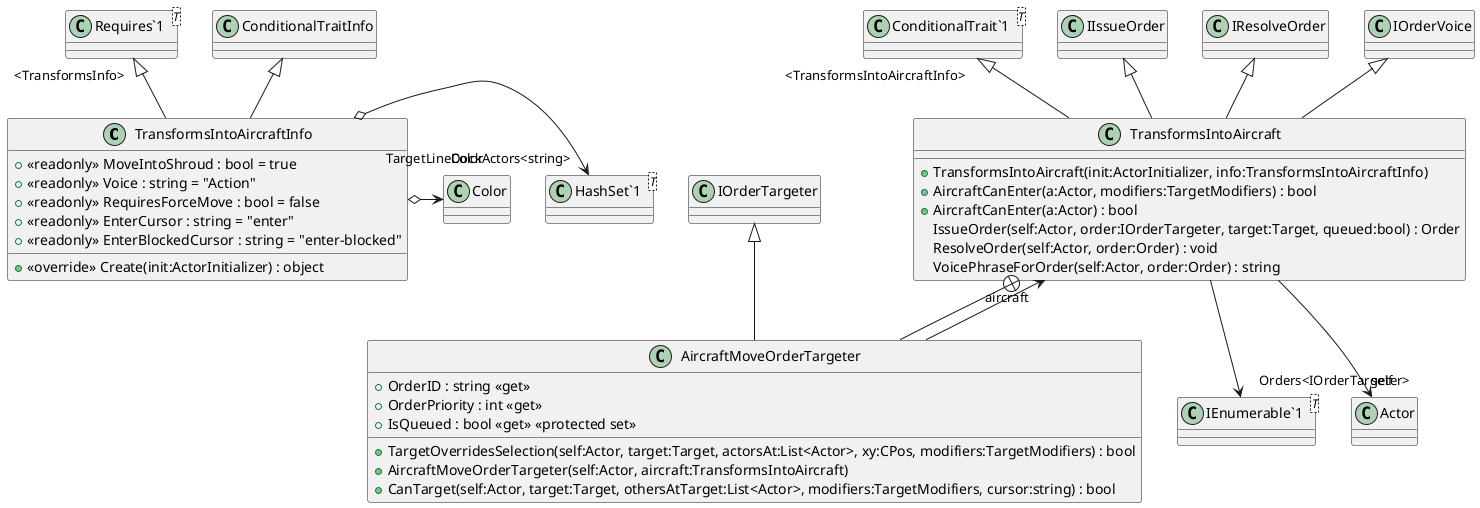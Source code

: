 @startuml
class TransformsIntoAircraftInfo {
    + <<readonly>> MoveIntoShroud : bool = true
    + <<readonly>> Voice : string = "Action"
    + <<readonly>> RequiresForceMove : bool = false
    + <<readonly>> EnterCursor : string = "enter"
    + <<readonly>> EnterBlockedCursor : string = "enter-blocked"
    + <<override>> Create(init:ActorInitializer) : object
}
class TransformsIntoAircraft {
    + TransformsIntoAircraft(init:ActorInitializer, info:TransformsIntoAircraftInfo)
    + AircraftCanEnter(a:Actor, modifiers:TargetModifiers) : bool
    + AircraftCanEnter(a:Actor) : bool
    IssueOrder(self:Actor, order:IOrderTargeter, target:Target, queued:bool) : Order
    ResolveOrder(self:Actor, order:Order) : void
    VoicePhraseForOrder(self:Actor, order:Order) : string
}
class "Requires`1"<T> {
}
class "HashSet`1"<T> {
}
class "ConditionalTrait`1"<T> {
}
class "IEnumerable`1"<T> {
}
class AircraftMoveOrderTargeter {
    + TargetOverridesSelection(self:Actor, target:Target, actorsAt:List<Actor>, xy:CPos, modifiers:TargetModifiers) : bool
    + AircraftMoveOrderTargeter(self:Actor, aircraft:TransformsIntoAircraft)
    + OrderID : string <<get>>
    + OrderPriority : int <<get>>
    + IsQueued : bool <<get>> <<protected set>>
    + CanTarget(self:Actor, target:Target, othersAtTarget:List<Actor>, modifiers:TargetModifiers, cursor:string) : bool
}
ConditionalTraitInfo <|-- TransformsIntoAircraftInfo
"Requires`1" "<TransformsInfo>" <|-- TransformsIntoAircraftInfo
TransformsIntoAircraftInfo o-> "DockActors<string>" "HashSet`1"
TransformsIntoAircraftInfo o-> "TargetLineColor" Color
"ConditionalTrait`1" "<TransformsIntoAircraftInfo>" <|-- TransformsIntoAircraft
IIssueOrder <|-- TransformsIntoAircraft
IResolveOrder <|-- TransformsIntoAircraft
IOrderVoice <|-- TransformsIntoAircraft
TransformsIntoAircraft --> "self" Actor
TransformsIntoAircraft --> "Orders<IOrderTargeter>" "IEnumerable`1"
TransformsIntoAircraft +-- AircraftMoveOrderTargeter
IOrderTargeter <|-- AircraftMoveOrderTargeter
AircraftMoveOrderTargeter --> "aircraft" TransformsIntoAircraft
@enduml
